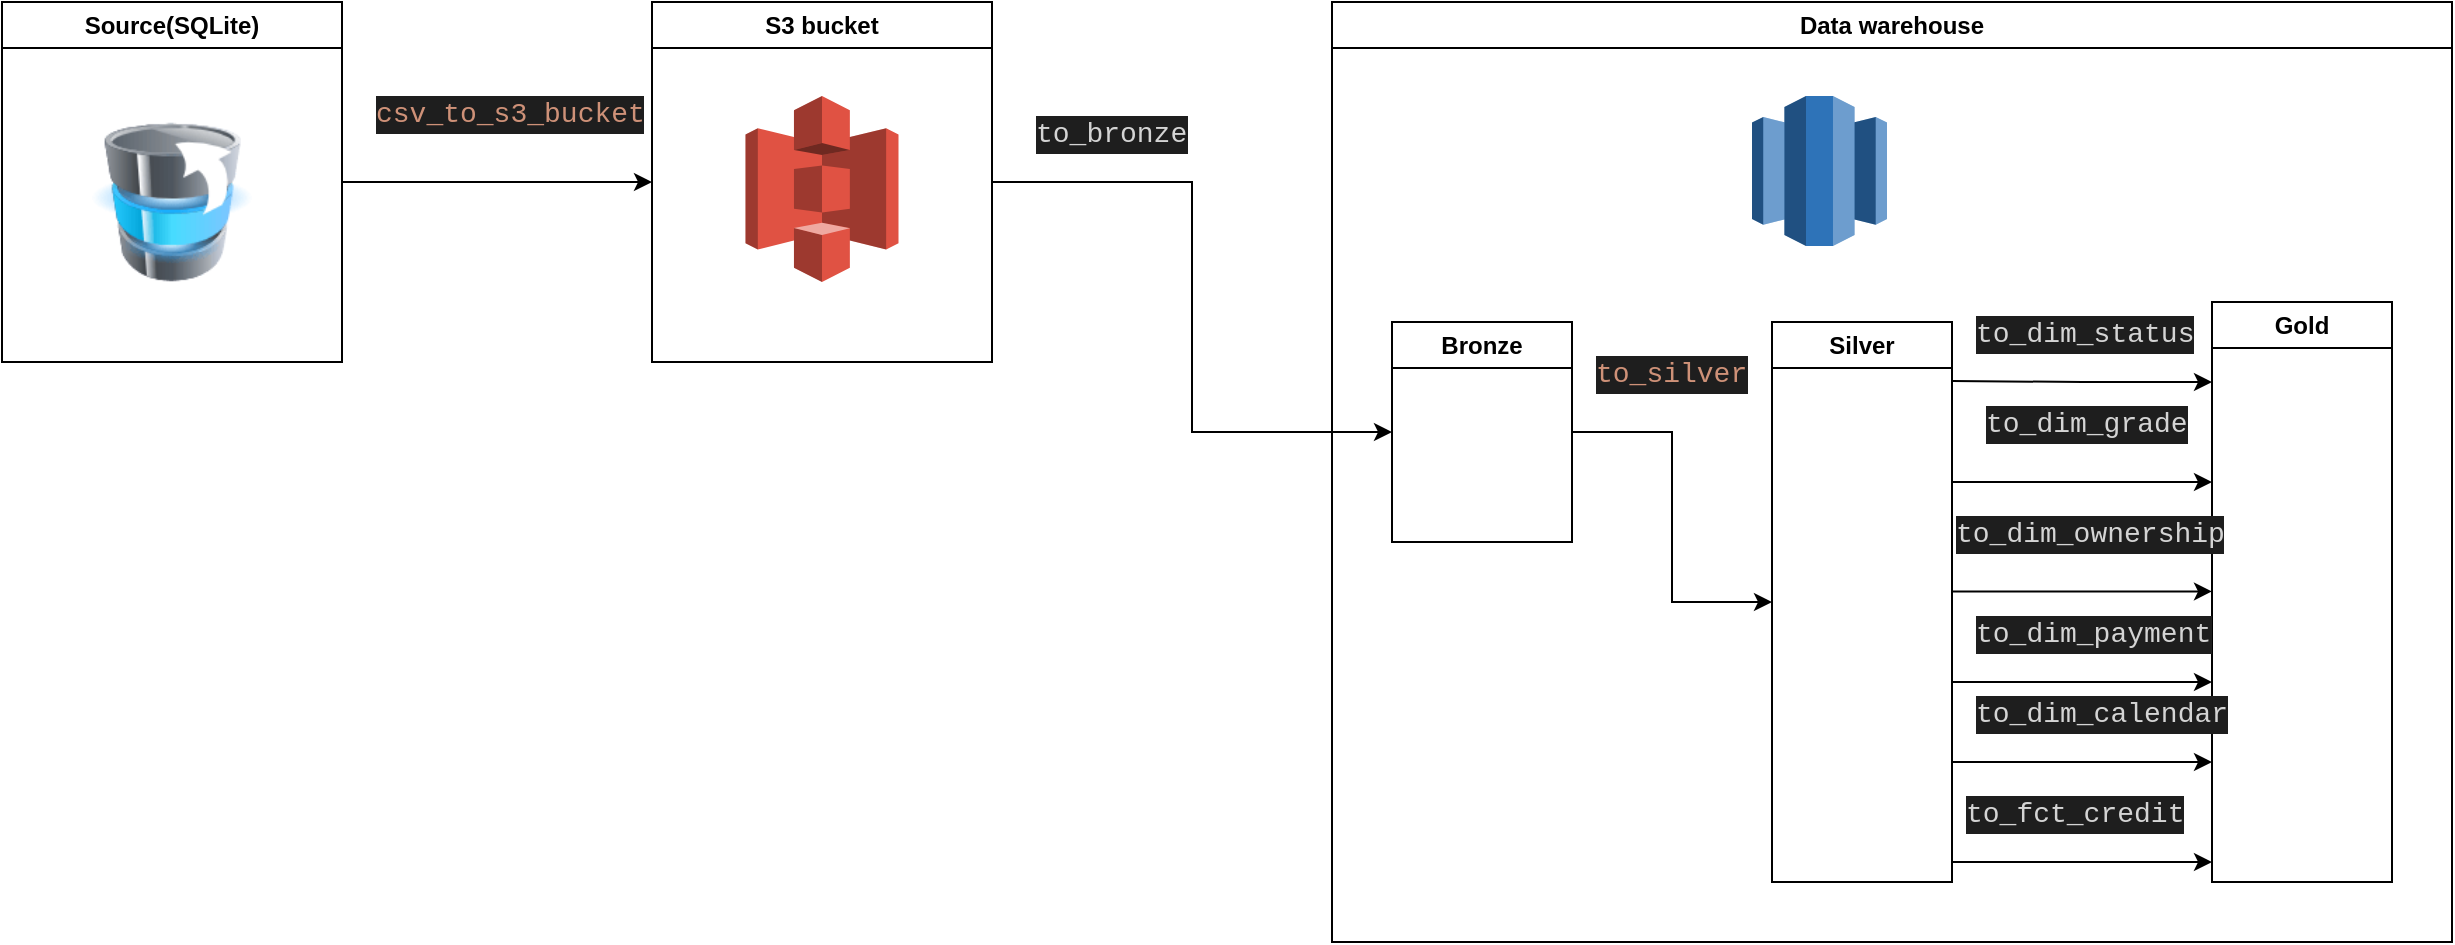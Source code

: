 <mxfile version="22.1.2" type="device">
  <diagram name="Page-1" id="hs7gq2iVR0BeVxe3wHe4">
    <mxGraphModel dx="1500" dy="836" grid="1" gridSize="10" guides="1" tooltips="1" connect="1" arrows="1" fold="1" page="1" pageScale="1" pageWidth="850" pageHeight="1100" math="0" shadow="0">
      <root>
        <mxCell id="0" />
        <mxCell id="1" parent="0" />
        <mxCell id="jmJI0a0CO0earya_8ORC-1" value="" style="image;html=1;image=img/lib/clip_art/computers/Database_Move_Stack_128x128.png" vertex="1" parent="1">
          <mxGeometry x="100" y="190" width="80" height="80" as="geometry" />
        </mxCell>
        <mxCell id="jmJI0a0CO0earya_8ORC-2" value="Source(SQLite)" style="swimlane;whiteSpace=wrap;html=1;" vertex="1" parent="1">
          <mxGeometry x="55" y="130" width="170" height="180" as="geometry" />
        </mxCell>
        <mxCell id="jmJI0a0CO0earya_8ORC-3" value="" style="endArrow=classic;html=1;rounded=0;" edge="1" parent="1">
          <mxGeometry width="50" height="50" relative="1" as="geometry">
            <mxPoint x="225" y="220" as="sourcePoint" />
            <mxPoint x="380" y="220" as="targetPoint" />
          </mxGeometry>
        </mxCell>
        <mxCell id="jmJI0a0CO0earya_8ORC-4" value="&lt;div style=&quot;color: rgb(212, 212, 212); background-color: rgb(30, 30, 30); font-family: Consolas, &amp;quot;Courier New&amp;quot;, monospace; font-weight: normal; font-size: 14px; line-height: 19px;&quot;&gt;&lt;div&gt;&lt;span style=&quot;color: #ce9178;&quot;&gt;csv_to_s3_bucket&lt;/span&gt;&lt;/div&gt;&lt;/div&gt;" style="text;whiteSpace=wrap;html=1;" vertex="1" parent="1">
          <mxGeometry x="240" y="170" width="130" height="40" as="geometry" />
        </mxCell>
        <mxCell id="jmJI0a0CO0earya_8ORC-12" style="edgeStyle=orthogonalEdgeStyle;rounded=0;orthogonalLoop=1;jettySize=auto;html=1;exitX=1;exitY=0.5;exitDx=0;exitDy=0;entryX=0;entryY=0.5;entryDx=0;entryDy=0;" edge="1" parent="1" source="jmJI0a0CO0earya_8ORC-5" target="jmJI0a0CO0earya_8ORC-14">
          <mxGeometry relative="1" as="geometry">
            <mxPoint x="780" y="430" as="targetPoint" />
          </mxGeometry>
        </mxCell>
        <mxCell id="jmJI0a0CO0earya_8ORC-5" value="S3 bucket" style="swimlane;whiteSpace=wrap;html=1;" vertex="1" parent="1">
          <mxGeometry x="380" y="130" width="170" height="180" as="geometry" />
        </mxCell>
        <mxCell id="jmJI0a0CO0earya_8ORC-6" value="" style="outlineConnect=0;dashed=0;verticalLabelPosition=bottom;verticalAlign=top;align=center;html=1;shape=mxgraph.aws3.s3;fillColor=#E05243;gradientColor=none;" vertex="1" parent="jmJI0a0CO0earya_8ORC-5">
          <mxGeometry x="46.75" y="47" width="76.5" height="93" as="geometry" />
        </mxCell>
        <mxCell id="jmJI0a0CO0earya_8ORC-7" value="Data warehouse" style="swimlane;whiteSpace=wrap;html=1;" vertex="1" parent="1">
          <mxGeometry x="720" y="130" width="560" height="470" as="geometry" />
        </mxCell>
        <mxCell id="jmJI0a0CO0earya_8ORC-9" value="" style="outlineConnect=0;dashed=0;verticalLabelPosition=bottom;verticalAlign=top;align=center;html=1;shape=mxgraph.aws3.redshift;fillColor=#2E73B8;gradientColor=none;" vertex="1" parent="jmJI0a0CO0earya_8ORC-7">
          <mxGeometry x="210" y="47" width="67.5" height="75" as="geometry" />
        </mxCell>
        <mxCell id="jmJI0a0CO0earya_8ORC-19" style="edgeStyle=orthogonalEdgeStyle;rounded=0;orthogonalLoop=1;jettySize=auto;html=1;entryX=0;entryY=0.5;entryDx=0;entryDy=0;" edge="1" parent="jmJI0a0CO0earya_8ORC-7" source="jmJI0a0CO0earya_8ORC-14" target="jmJI0a0CO0earya_8ORC-18">
          <mxGeometry relative="1" as="geometry" />
        </mxCell>
        <mxCell id="jmJI0a0CO0earya_8ORC-14" value="Bronze" style="swimlane;whiteSpace=wrap;html=1;" vertex="1" parent="jmJI0a0CO0earya_8ORC-7">
          <mxGeometry x="30" y="160" width="90" height="110" as="geometry" />
        </mxCell>
        <mxCell id="jmJI0a0CO0earya_8ORC-18" value="Silver" style="swimlane;whiteSpace=wrap;html=1;" vertex="1" parent="jmJI0a0CO0earya_8ORC-7">
          <mxGeometry x="220" y="160" width="90" height="280" as="geometry" />
        </mxCell>
        <mxCell id="jmJI0a0CO0earya_8ORC-20" value="&lt;div style=&quot;color: rgb(212, 212, 212); background-color: rgb(30, 30, 30); font-family: Consolas, &amp;quot;Courier New&amp;quot;, monospace; font-weight: normal; font-size: 14px; line-height: 19px;&quot;&gt;&lt;div&gt;&lt;span style=&quot;color: #ce9178;&quot;&gt;to_silver&lt;/span&gt;&lt;/div&gt;&lt;/div&gt;" style="text;whiteSpace=wrap;html=1;" vertex="1" parent="jmJI0a0CO0earya_8ORC-7">
          <mxGeometry x="130" y="170" width="100" height="40" as="geometry" />
        </mxCell>
        <mxCell id="jmJI0a0CO0earya_8ORC-21" value="Gold&lt;br&gt;" style="swimlane;whiteSpace=wrap;html=1;" vertex="1" parent="jmJI0a0CO0earya_8ORC-7">
          <mxGeometry x="440" y="150" width="90" height="290" as="geometry" />
        </mxCell>
        <mxCell id="jmJI0a0CO0earya_8ORC-22" style="edgeStyle=orthogonalEdgeStyle;rounded=0;orthogonalLoop=1;jettySize=auto;html=1;" edge="1" parent="jmJI0a0CO0earya_8ORC-7">
          <mxGeometry relative="1" as="geometry">
            <mxPoint x="310" y="189.5" as="sourcePoint" />
            <mxPoint x="440" y="190" as="targetPoint" />
          </mxGeometry>
        </mxCell>
        <mxCell id="jmJI0a0CO0earya_8ORC-23" style="edgeStyle=orthogonalEdgeStyle;rounded=0;orthogonalLoop=1;jettySize=auto;html=1;" edge="1" parent="jmJI0a0CO0earya_8ORC-7">
          <mxGeometry relative="1" as="geometry">
            <mxPoint x="310" y="240" as="sourcePoint" />
            <mxPoint x="440" y="240" as="targetPoint" />
          </mxGeometry>
        </mxCell>
        <mxCell id="jmJI0a0CO0earya_8ORC-25" style="edgeStyle=orthogonalEdgeStyle;rounded=0;orthogonalLoop=1;jettySize=auto;html=1;" edge="1" parent="jmJI0a0CO0earya_8ORC-7">
          <mxGeometry relative="1" as="geometry">
            <mxPoint x="310" y="340" as="sourcePoint" />
            <mxPoint x="440" y="340" as="targetPoint" />
          </mxGeometry>
        </mxCell>
        <mxCell id="jmJI0a0CO0earya_8ORC-26" style="edgeStyle=orthogonalEdgeStyle;rounded=0;orthogonalLoop=1;jettySize=auto;html=1;" edge="1" parent="jmJI0a0CO0earya_8ORC-7">
          <mxGeometry relative="1" as="geometry">
            <mxPoint x="310" y="380" as="sourcePoint" />
            <mxPoint x="440" y="380" as="targetPoint" />
          </mxGeometry>
        </mxCell>
        <mxCell id="jmJI0a0CO0earya_8ORC-27" style="edgeStyle=orthogonalEdgeStyle;rounded=0;orthogonalLoop=1;jettySize=auto;html=1;" edge="1" parent="jmJI0a0CO0earya_8ORC-7">
          <mxGeometry relative="1" as="geometry">
            <mxPoint x="310" y="430" as="sourcePoint" />
            <mxPoint x="440" y="430" as="targetPoint" />
          </mxGeometry>
        </mxCell>
        <mxCell id="jmJI0a0CO0earya_8ORC-32" value="&lt;div style=&quot;color: rgb(212, 212, 212); background-color: rgb(30, 30, 30); font-family: Consolas, &amp;quot;Courier New&amp;quot;, monospace; font-weight: normal; font-size: 14px; line-height: 19px;&quot;&gt;&lt;div&gt;&lt;span style=&quot;color: #d4d4d4;&quot;&gt;to_dim_status&lt;/span&gt;&lt;/div&gt;&lt;/div&gt;" style="text;whiteSpace=wrap;html=1;" vertex="1" parent="jmJI0a0CO0earya_8ORC-7">
          <mxGeometry x="320" y="150" width="120" height="30" as="geometry" />
        </mxCell>
        <mxCell id="jmJI0a0CO0earya_8ORC-29" value="&lt;div style=&quot;color: rgb(212, 212, 212); background-color: rgb(30, 30, 30); font-family: Consolas, &amp;quot;Courier New&amp;quot;, monospace; font-weight: normal; font-size: 14px; line-height: 19px;&quot;&gt;&lt;div&gt;&lt;span style=&quot;color: #d4d4d4;&quot;&gt;to_dim_grade&lt;/span&gt;&lt;/div&gt;&lt;/div&gt;" style="text;whiteSpace=wrap;html=1;" vertex="1" parent="jmJI0a0CO0earya_8ORC-7">
          <mxGeometry x="325" y="195" width="105" height="35" as="geometry" />
        </mxCell>
        <mxCell id="jmJI0a0CO0earya_8ORC-30" value="&lt;div style=&quot;color: rgb(212, 212, 212); background-color: rgb(30, 30, 30); font-family: Consolas, &amp;quot;Courier New&amp;quot;, monospace; font-weight: normal; font-size: 14px; line-height: 19px;&quot;&gt;&lt;div&gt;&lt;span style=&quot;color: #d4d4d4;&quot;&gt;to_dim_ownership&lt;/span&gt;&lt;/div&gt;&lt;/div&gt;" style="text;whiteSpace=wrap;html=1;" vertex="1" parent="jmJI0a0CO0earya_8ORC-7">
          <mxGeometry x="310" y="250" width="100" height="30" as="geometry" />
        </mxCell>
        <mxCell id="jmJI0a0CO0earya_8ORC-31" value="&lt;div style=&quot;color: rgb(212, 212, 212); background-color: rgb(30, 30, 30); font-family: Consolas, &amp;quot;Courier New&amp;quot;, monospace; font-weight: normal; font-size: 14px; line-height: 19px;&quot;&gt;&lt;div&gt;&lt;span style=&quot;color: #d4d4d4;&quot;&gt;to_dim_payment&lt;/span&gt;&lt;/div&gt;&lt;/div&gt;" style="text;whiteSpace=wrap;html=1;" vertex="1" parent="jmJI0a0CO0earya_8ORC-7">
          <mxGeometry x="320" y="300" width="140" height="30" as="geometry" />
        </mxCell>
        <mxCell id="jmJI0a0CO0earya_8ORC-28" value="&lt;div style=&quot;color: rgb(212, 212, 212); background-color: rgb(30, 30, 30); font-family: Consolas, &amp;quot;Courier New&amp;quot;, monospace; font-weight: normal; font-size: 14px; line-height: 19px;&quot;&gt;&lt;div&gt;&lt;span style=&quot;color: #d4d4d4;&quot;&gt;to_dim_calendar&lt;/span&gt;&lt;/div&gt;&lt;/div&gt;" style="text;whiteSpace=wrap;html=1;" vertex="1" parent="jmJI0a0CO0earya_8ORC-7">
          <mxGeometry x="320" y="340" width="115" height="30" as="geometry" />
        </mxCell>
        <mxCell id="jmJI0a0CO0earya_8ORC-33" value="&lt;div style=&quot;color: rgb(212, 212, 212); background-color: rgb(30, 30, 30); font-family: Consolas, &amp;quot;Courier New&amp;quot;, monospace; font-weight: normal; font-size: 14px; line-height: 19px;&quot;&gt;&lt;div&gt;&lt;span style=&quot;color: #d4d4d4;&quot;&gt;to_fct_credit&lt;/span&gt;&lt;/div&gt;&lt;/div&gt;" style="text;whiteSpace=wrap;html=1;" vertex="1" parent="jmJI0a0CO0earya_8ORC-7">
          <mxGeometry x="315" y="390" width="130" height="30" as="geometry" />
        </mxCell>
        <mxCell id="jmJI0a0CO0earya_8ORC-35" style="edgeStyle=orthogonalEdgeStyle;rounded=0;orthogonalLoop=1;jettySize=auto;html=1;" edge="1" parent="jmJI0a0CO0earya_8ORC-7">
          <mxGeometry relative="1" as="geometry">
            <mxPoint x="310" y="294.72" as="sourcePoint" />
            <mxPoint x="440" y="294.72" as="targetPoint" />
          </mxGeometry>
        </mxCell>
        <mxCell id="jmJI0a0CO0earya_8ORC-10" value="&lt;div style=&quot;color: rgb(212, 212, 212); background-color: rgb(30, 30, 30); font-family: Consolas, &amp;quot;Courier New&amp;quot;, monospace; font-weight: normal; font-size: 14px; line-height: 19px;&quot;&gt;&lt;div style=&quot;line-height: 19px;&quot;&gt;to_bronze&lt;/div&gt;&lt;/div&gt;" style="text;whiteSpace=wrap;html=1;" vertex="1" parent="1">
          <mxGeometry x="570" y="180" width="130" height="40" as="geometry" />
        </mxCell>
      </root>
    </mxGraphModel>
  </diagram>
</mxfile>
